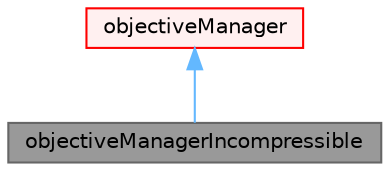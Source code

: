 digraph "objectiveManagerIncompressible"
{
 // LATEX_PDF_SIZE
  bgcolor="transparent";
  edge [fontname=Helvetica,fontsize=10,labelfontname=Helvetica,labelfontsize=10];
  node [fontname=Helvetica,fontsize=10,shape=box,height=0.2,width=0.4];
  Node1 [id="Node000001",label="objectiveManagerIncompressible",height=0.2,width=0.4,color="gray40", fillcolor="grey60", style="filled", fontcolor="black",tooltip="class for managing incompressible objective functions."];
  Node2 -> Node1 [id="edge1_Node000001_Node000002",dir="back",color="steelblue1",style="solid",tooltip=" "];
  Node2 [id="Node000002",label="objectiveManager",height=0.2,width=0.4,color="red", fillcolor="#FFF0F0", style="filled",URL="$classFoam_1_1objectiveManager.html",tooltip="class for managing incompressible objective functions."];
}

